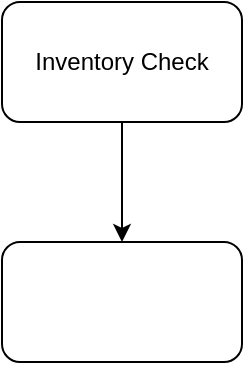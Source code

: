 <mxfile version="22.0.8" type="github">
  <diagram name="Page-1" id="YCPkpIV15pj19EJo4fGA">
    <mxGraphModel dx="1155" dy="623" grid="1" gridSize="10" guides="1" tooltips="1" connect="1" arrows="1" fold="1" page="1" pageScale="1" pageWidth="850" pageHeight="1100" math="0" shadow="0">
      <root>
        <mxCell id="0" />
        <mxCell id="1" parent="0" />
        <mxCell id="SxENN698W6gbEIMHwy4F-3" value="" style="edgeStyle=orthogonalEdgeStyle;rounded=0;orthogonalLoop=1;jettySize=auto;html=1;" edge="1" parent="1" source="SxENN698W6gbEIMHwy4F-1" target="SxENN698W6gbEIMHwy4F-2">
          <mxGeometry relative="1" as="geometry" />
        </mxCell>
        <mxCell id="SxENN698W6gbEIMHwy4F-1" value="Inventory Check" style="rounded=1;whiteSpace=wrap;html=1;" vertex="1" parent="1">
          <mxGeometry x="80" y="20" width="120" height="60" as="geometry" />
        </mxCell>
        <mxCell id="SxENN698W6gbEIMHwy4F-2" value="" style="whiteSpace=wrap;html=1;rounded=1;" vertex="1" parent="1">
          <mxGeometry x="80" y="140" width="120" height="60" as="geometry" />
        </mxCell>
      </root>
    </mxGraphModel>
  </diagram>
</mxfile>
